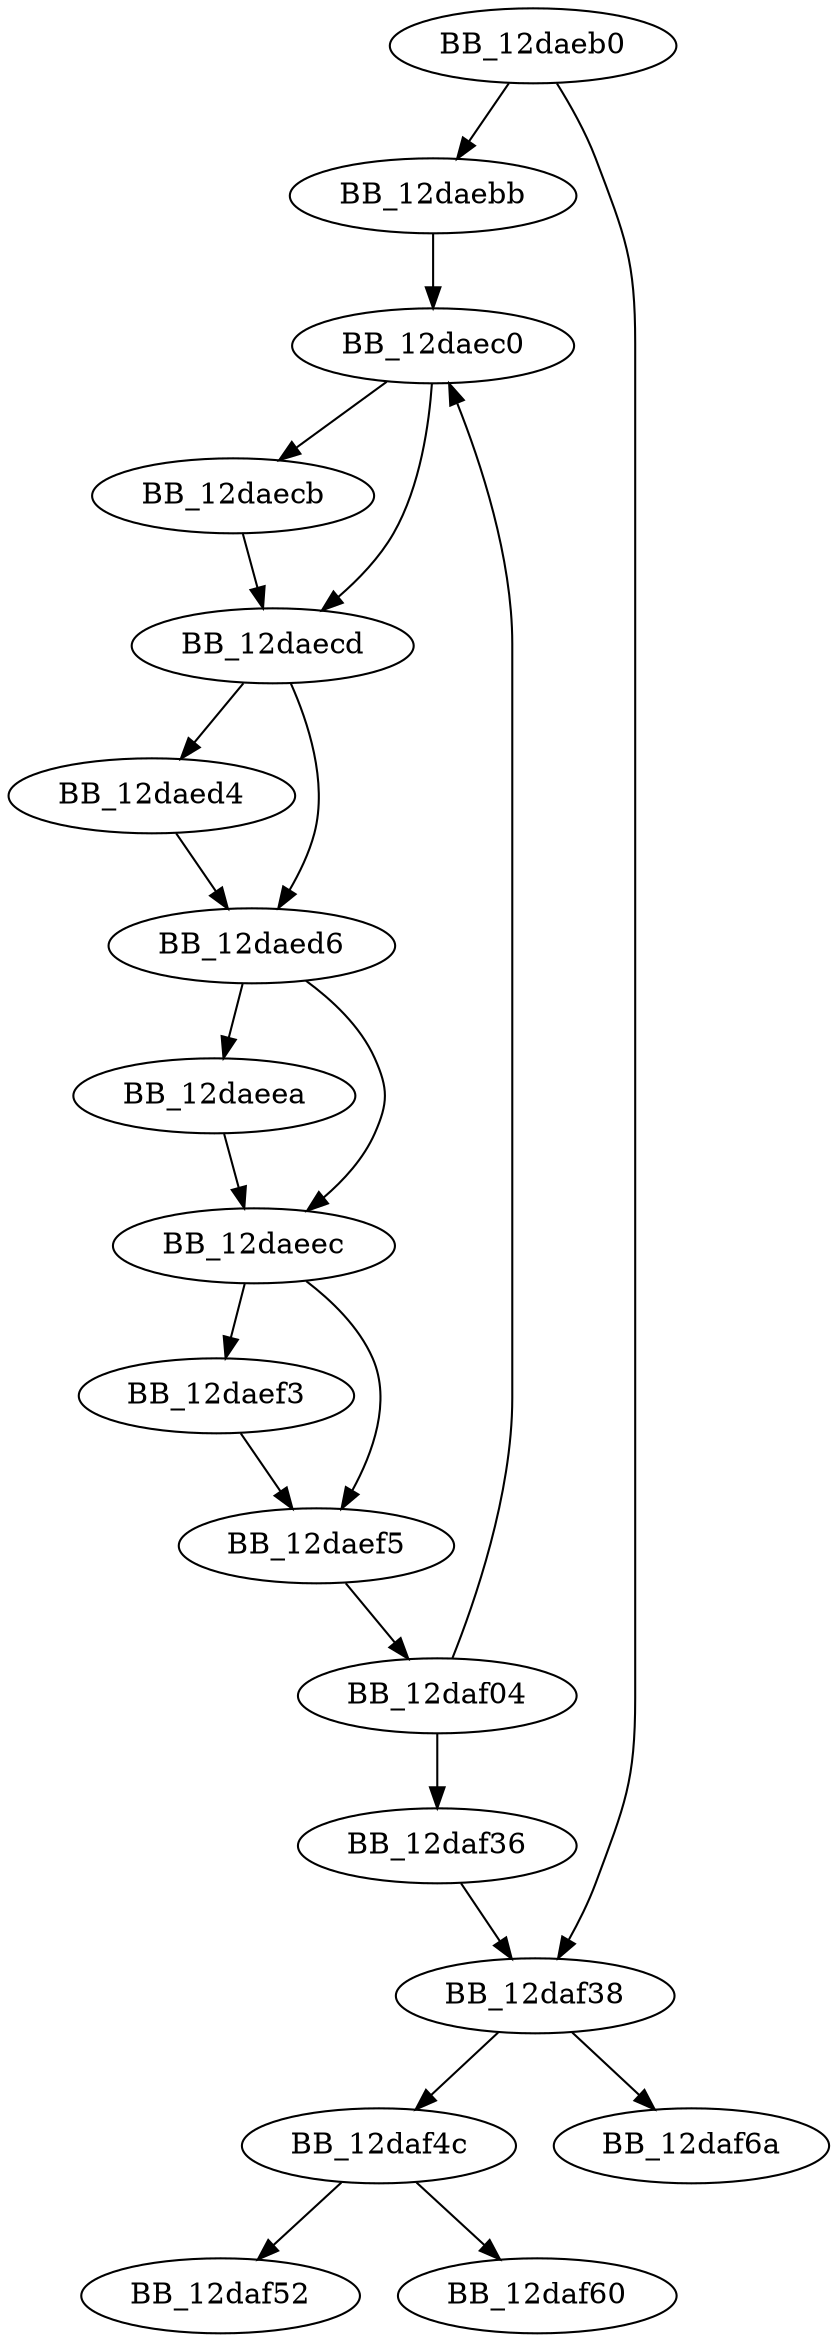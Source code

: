 DiGraph sub_12DAEB0{
BB_12daeb0->BB_12daebb
BB_12daeb0->BB_12daf38
BB_12daebb->BB_12daec0
BB_12daec0->BB_12daecb
BB_12daec0->BB_12daecd
BB_12daecb->BB_12daecd
BB_12daecd->BB_12daed4
BB_12daecd->BB_12daed6
BB_12daed4->BB_12daed6
BB_12daed6->BB_12daeea
BB_12daed6->BB_12daeec
BB_12daeea->BB_12daeec
BB_12daeec->BB_12daef3
BB_12daeec->BB_12daef5
BB_12daef3->BB_12daef5
BB_12daef5->BB_12daf04
BB_12daf04->BB_12daec0
BB_12daf04->BB_12daf36
BB_12daf36->BB_12daf38
BB_12daf38->BB_12daf4c
BB_12daf38->BB_12daf6a
BB_12daf4c->BB_12daf52
BB_12daf4c->BB_12daf60
}
